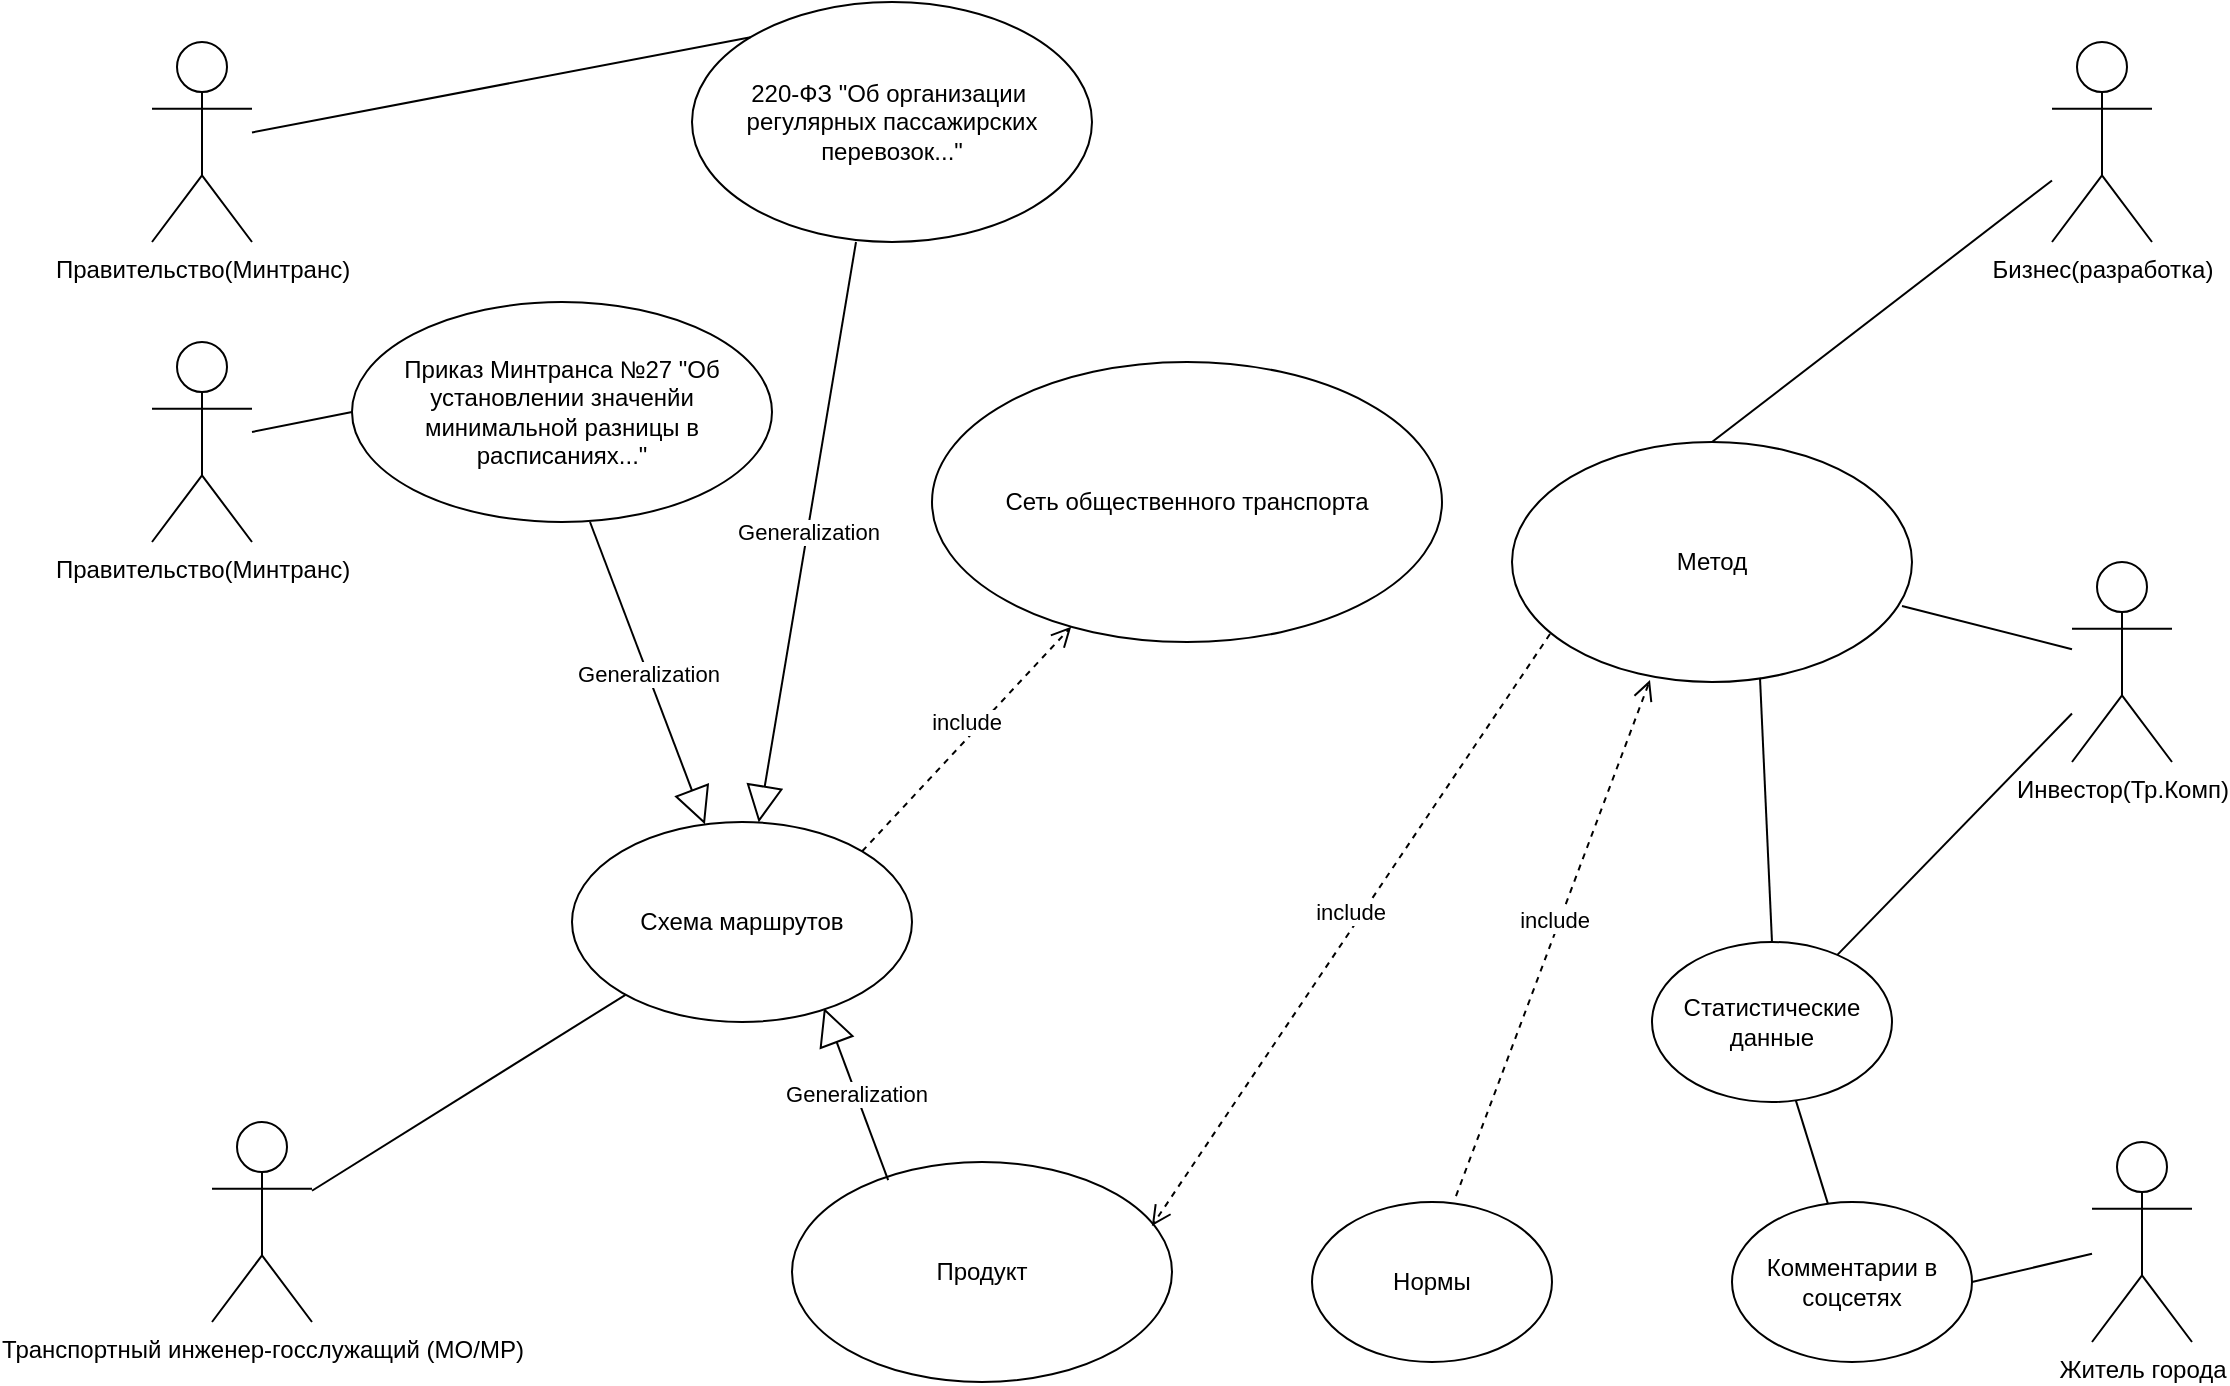 <mxfile version="24.7.14">
  <diagram name="Страница — 1" id="ytHI7eDZxkR5xtizNIfr">
    <mxGraphModel dx="1434" dy="859" grid="1" gridSize="10" guides="1" tooltips="1" connect="1" arrows="1" fold="1" page="1" pageScale="1" pageWidth="1169" pageHeight="827" math="0" shadow="0">
      <root>
        <mxCell id="0" />
        <mxCell id="1" parent="0" />
        <mxCell id="9djh7Bq-X6_z9qbAcK5B-2" value="Правительство(Минтранс)" style="shape=umlActor;verticalLabelPosition=bottom;verticalAlign=top;html=1;outlineConnect=0;" vertex="1" parent="1">
          <mxGeometry x="90" y="70" width="50" height="100" as="geometry" />
        </mxCell>
        <mxCell id="9djh7Bq-X6_z9qbAcK5B-5" value="Транспортный инженер-госслужащий (МО/МР)" style="shape=umlActor;verticalLabelPosition=bottom;verticalAlign=top;html=1;outlineConnect=0;" vertex="1" parent="1">
          <mxGeometry x="120" y="610" width="50" height="100" as="geometry" />
        </mxCell>
        <mxCell id="9djh7Bq-X6_z9qbAcK5B-6" value="Инвестор(Тр.Комп)" style="shape=umlActor;verticalLabelPosition=bottom;verticalAlign=top;html=1;outlineConnect=0;" vertex="1" parent="1">
          <mxGeometry x="1050" y="330" width="50" height="100" as="geometry" />
        </mxCell>
        <mxCell id="9djh7Bq-X6_z9qbAcK5B-9" value="Бизнес(разработка)" style="shape=umlActor;verticalLabelPosition=bottom;verticalAlign=top;html=1;outlineConnect=0;" vertex="1" parent="1">
          <mxGeometry x="1040" y="70" width="50" height="100" as="geometry" />
        </mxCell>
        <mxCell id="9djh7Bq-X6_z9qbAcK5B-10" value="Житель города" style="shape=umlActor;verticalLabelPosition=bottom;verticalAlign=top;html=1;outlineConnect=0;" vertex="1" parent="1">
          <mxGeometry x="1060" y="620" width="50" height="100" as="geometry" />
        </mxCell>
        <mxCell id="9djh7Bq-X6_z9qbAcK5B-12" value="Сеть общественного транспорта" style="ellipse;whiteSpace=wrap;html=1;" vertex="1" parent="1">
          <mxGeometry x="480" y="230" width="255" height="140" as="geometry" />
        </mxCell>
        <mxCell id="9djh7Bq-X6_z9qbAcK5B-14" value="Метод" style="ellipse;whiteSpace=wrap;html=1;" vertex="1" parent="1">
          <mxGeometry x="770" y="270" width="200" height="120" as="geometry" />
        </mxCell>
        <mxCell id="9djh7Bq-X6_z9qbAcK5B-15" value="220-ФЗ &quot;Об организации&amp;nbsp; регулярных пассажирских перевозок...&quot;" style="ellipse;whiteSpace=wrap;html=1;" vertex="1" parent="1">
          <mxGeometry x="360" y="50" width="200" height="120" as="geometry" />
        </mxCell>
        <mxCell id="9djh7Bq-X6_z9qbAcK5B-16" value="" style="endArrow=none;html=1;rounded=0;exitX=0.5;exitY=0;exitDx=0;exitDy=0;" edge="1" parent="1" source="9djh7Bq-X6_z9qbAcK5B-14" target="9djh7Bq-X6_z9qbAcK5B-9">
          <mxGeometry width="50" height="50" relative="1" as="geometry">
            <mxPoint x="550" y="590" as="sourcePoint" />
            <mxPoint x="1010" y="450" as="targetPoint" />
          </mxGeometry>
        </mxCell>
        <mxCell id="9djh7Bq-X6_z9qbAcK5B-18" value="" style="endArrow=none;html=1;rounded=0;" edge="1" parent="1" source="9djh7Bq-X6_z9qbAcK5B-35" target="9djh7Bq-X6_z9qbAcK5B-41">
          <mxGeometry width="50" height="50" relative="1" as="geometry">
            <mxPoint x="550" y="590" as="sourcePoint" />
            <mxPoint x="600" y="540" as="targetPoint" />
          </mxGeometry>
        </mxCell>
        <mxCell id="9djh7Bq-X6_z9qbAcK5B-21" value="" style="endArrow=none;html=1;rounded=0;exitX=0.975;exitY=0.683;exitDx=0;exitDy=0;exitPerimeter=0;" edge="1" parent="1" source="9djh7Bq-X6_z9qbAcK5B-14" target="9djh7Bq-X6_z9qbAcK5B-6">
          <mxGeometry width="50" height="50" relative="1" as="geometry">
            <mxPoint x="550" y="590" as="sourcePoint" />
            <mxPoint x="600" y="540" as="targetPoint" />
          </mxGeometry>
        </mxCell>
        <mxCell id="9djh7Bq-X6_z9qbAcK5B-25" value="" style="endArrow=none;html=1;rounded=0;entryX=0;entryY=0;entryDx=0;entryDy=0;" edge="1" parent="1" source="9djh7Bq-X6_z9qbAcK5B-2" target="9djh7Bq-X6_z9qbAcK5B-15">
          <mxGeometry width="50" height="50" relative="1" as="geometry">
            <mxPoint x="90" y="180" as="sourcePoint" />
            <mxPoint x="600" y="540" as="targetPoint" />
          </mxGeometry>
        </mxCell>
        <mxCell id="9djh7Bq-X6_z9qbAcK5B-33" value="Нормы" style="ellipse;whiteSpace=wrap;html=1;" vertex="1" parent="1">
          <mxGeometry x="670" y="650" width="120" height="80" as="geometry" />
        </mxCell>
        <mxCell id="9djh7Bq-X6_z9qbAcK5B-35" value="Статистические данные" style="ellipse;whiteSpace=wrap;html=1;" vertex="1" parent="1">
          <mxGeometry x="840" y="520" width="120" height="80" as="geometry" />
        </mxCell>
        <mxCell id="9djh7Bq-X6_z9qbAcK5B-36" value="" style="endArrow=none;html=1;rounded=0;" edge="1" parent="1" source="9djh7Bq-X6_z9qbAcK5B-35" target="9djh7Bq-X6_z9qbAcK5B-6">
          <mxGeometry width="50" height="50" relative="1" as="geometry">
            <mxPoint x="550" y="590" as="sourcePoint" />
            <mxPoint x="1030" y="660" as="targetPoint" />
          </mxGeometry>
        </mxCell>
        <mxCell id="9djh7Bq-X6_z9qbAcK5B-37" value="" style="endArrow=none;html=1;rounded=0;entryX=0.62;entryY=0.983;entryDx=0;entryDy=0;exitX=0.5;exitY=0;exitDx=0;exitDy=0;entryPerimeter=0;" edge="1" parent="1" source="9djh7Bq-X6_z9qbAcK5B-35" target="9djh7Bq-X6_z9qbAcK5B-14">
          <mxGeometry width="50" height="50" relative="1" as="geometry">
            <mxPoint x="550" y="590" as="sourcePoint" />
            <mxPoint x="600" y="540" as="targetPoint" />
          </mxGeometry>
        </mxCell>
        <mxCell id="9djh7Bq-X6_z9qbAcK5B-38" value="Продукт" style="ellipse;whiteSpace=wrap;html=1;" vertex="1" parent="1">
          <mxGeometry x="410" y="630" width="190" height="110" as="geometry" />
        </mxCell>
        <mxCell id="9djh7Bq-X6_z9qbAcK5B-41" value="Комментарии в соцсетях" style="ellipse;whiteSpace=wrap;html=1;" vertex="1" parent="1">
          <mxGeometry x="880" y="650" width="120" height="80" as="geometry" />
        </mxCell>
        <mxCell id="9djh7Bq-X6_z9qbAcK5B-43" value="" style="endArrow=none;html=1;rounded=0;exitX=1;exitY=0.5;exitDx=0;exitDy=0;" edge="1" parent="1" source="9djh7Bq-X6_z9qbAcK5B-41" target="9djh7Bq-X6_z9qbAcK5B-10">
          <mxGeometry width="50" height="50" relative="1" as="geometry">
            <mxPoint x="550" y="590" as="sourcePoint" />
            <mxPoint x="600" y="540" as="targetPoint" />
          </mxGeometry>
        </mxCell>
        <mxCell id="9djh7Bq-X6_z9qbAcK5B-52" value="include" style="html=1;verticalAlign=bottom;endArrow=open;dashed=1;endSize=8;curved=0;rounded=0;exitX=0.6;exitY=-0.037;exitDx=0;exitDy=0;exitPerimeter=0;entryX=0.345;entryY=0.992;entryDx=0;entryDy=0;entryPerimeter=0;" edge="1" parent="1" source="9djh7Bq-X6_z9qbAcK5B-33" target="9djh7Bq-X6_z9qbAcK5B-14">
          <mxGeometry relative="1" as="geometry">
            <mxPoint x="620" y="570" as="sourcePoint" />
            <mxPoint x="540" y="570" as="targetPoint" />
          </mxGeometry>
        </mxCell>
        <mxCell id="9djh7Bq-X6_z9qbAcK5B-54" value="include" style="html=1;verticalAlign=bottom;endArrow=open;dashed=1;endSize=8;curved=0;rounded=0;exitX=0.095;exitY=0.8;exitDx=0;exitDy=0;exitPerimeter=0;entryX=0.947;entryY=0.291;entryDx=0;entryDy=0;entryPerimeter=0;" edge="1" parent="1" source="9djh7Bq-X6_z9qbAcK5B-14" target="9djh7Bq-X6_z9qbAcK5B-38">
          <mxGeometry relative="1" as="geometry">
            <mxPoint x="620" y="570" as="sourcePoint" />
            <mxPoint x="540" y="570" as="targetPoint" />
          </mxGeometry>
        </mxCell>
        <mxCell id="9djh7Bq-X6_z9qbAcK5B-59" value="Generalization" style="endArrow=block;endSize=16;endFill=0;html=1;rounded=0;entryX=0.741;entryY=0.93;entryDx=0;entryDy=0;entryPerimeter=0;exitX=0.253;exitY=0.082;exitDx=0;exitDy=0;exitPerimeter=0;" edge="1" parent="1" source="9djh7Bq-X6_z9qbAcK5B-38" target="9djh7Bq-X6_z9qbAcK5B-64">
          <mxGeometry width="160" relative="1" as="geometry">
            <mxPoint x="500" y="670" as="sourcePoint" />
            <mxPoint x="660" y="670" as="targetPoint" />
          </mxGeometry>
        </mxCell>
        <mxCell id="9djh7Bq-X6_z9qbAcK5B-60" value="Generalization" style="endArrow=block;endSize=16;endFill=0;html=1;rounded=0;exitX=0.41;exitY=1;exitDx=0;exitDy=0;exitPerimeter=0;" edge="1" parent="1" source="9djh7Bq-X6_z9qbAcK5B-15" target="9djh7Bq-X6_z9qbAcK5B-64">
          <mxGeometry width="160" relative="1" as="geometry">
            <mxPoint x="500" y="670" as="sourcePoint" />
            <mxPoint x="660" y="670" as="targetPoint" />
          </mxGeometry>
        </mxCell>
        <mxCell id="9djh7Bq-X6_z9qbAcK5B-64" value="Схема маршрутов" style="ellipse;whiteSpace=wrap;html=1;" vertex="1" parent="1">
          <mxGeometry x="300" y="460" width="170" height="100" as="geometry" />
        </mxCell>
        <mxCell id="9djh7Bq-X6_z9qbAcK5B-65" value="" style="endArrow=none;html=1;rounded=0;" edge="1" parent="1" source="9djh7Bq-X6_z9qbAcK5B-5" target="9djh7Bq-X6_z9qbAcK5B-64">
          <mxGeometry width="50" height="50" relative="1" as="geometry">
            <mxPoint x="550" y="690" as="sourcePoint" />
            <mxPoint x="600" y="640" as="targetPoint" />
          </mxGeometry>
        </mxCell>
        <mxCell id="9djh7Bq-X6_z9qbAcK5B-67" value="include" style="html=1;verticalAlign=bottom;endArrow=open;dashed=1;endSize=8;curved=0;rounded=0;exitX=1;exitY=0;exitDx=0;exitDy=0;" edge="1" parent="1" source="9djh7Bq-X6_z9qbAcK5B-64" target="9djh7Bq-X6_z9qbAcK5B-12">
          <mxGeometry relative="1" as="geometry">
            <mxPoint x="620" y="470" as="sourcePoint" />
            <mxPoint x="540" y="470" as="targetPoint" />
          </mxGeometry>
        </mxCell>
        <mxCell id="9djh7Bq-X6_z9qbAcK5B-74" value="Правительство(Минтранс)" style="shape=umlActor;verticalLabelPosition=bottom;verticalAlign=top;html=1;outlineConnect=0;" vertex="1" parent="1">
          <mxGeometry x="90" y="220" width="50" height="100" as="geometry" />
        </mxCell>
        <mxCell id="9djh7Bq-X6_z9qbAcK5B-75" value="Приказ Минтранса №27 &quot;Об установлении значенйи минимальной разницы в расписаниях...&quot;" style="ellipse;whiteSpace=wrap;html=1;" vertex="1" parent="1">
          <mxGeometry x="190" y="200" width="210" height="110" as="geometry" />
        </mxCell>
        <mxCell id="9djh7Bq-X6_z9qbAcK5B-76" value="" style="endArrow=none;html=1;rounded=0;entryX=0;entryY=0.5;entryDx=0;entryDy=0;" edge="1" parent="1" source="9djh7Bq-X6_z9qbAcK5B-74" target="9djh7Bq-X6_z9qbAcK5B-75">
          <mxGeometry width="50" height="50" relative="1" as="geometry">
            <mxPoint x="160" y="290" as="sourcePoint" />
            <mxPoint x="690" y="380" as="targetPoint" />
          </mxGeometry>
        </mxCell>
        <mxCell id="9djh7Bq-X6_z9qbAcK5B-77" value="Generalization" style="endArrow=block;endSize=16;endFill=0;html=1;rounded=0;exitX=0.41;exitY=1;exitDx=0;exitDy=0;exitPerimeter=0;" edge="1" parent="1" target="9djh7Bq-X6_z9qbAcK5B-64">
          <mxGeometry width="160" relative="1" as="geometry">
            <mxPoint x="309" y="310" as="sourcePoint" />
            <mxPoint x="260" y="600" as="targetPoint" />
          </mxGeometry>
        </mxCell>
      </root>
    </mxGraphModel>
  </diagram>
</mxfile>
